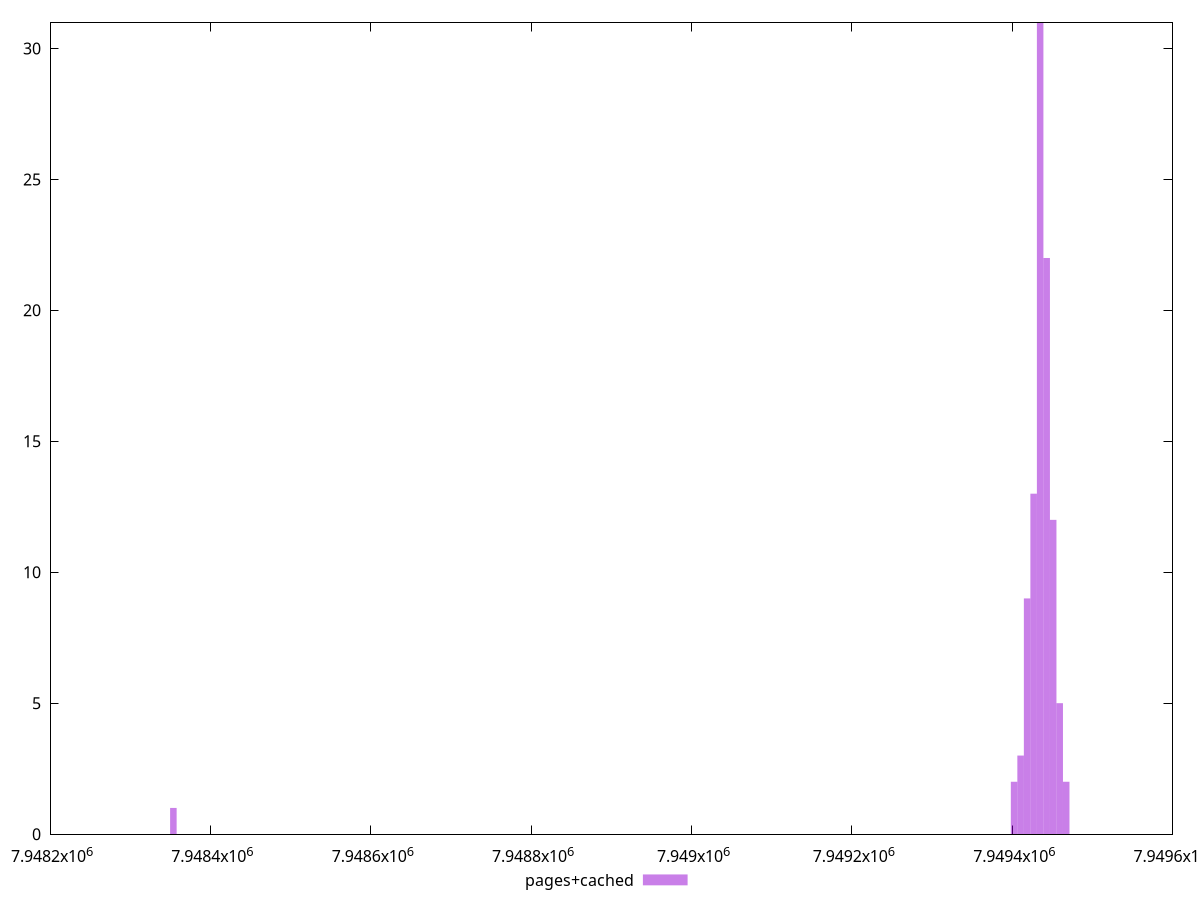 $_pagesCached <<EOF
7948353.875482583 1
7949443.069661008 22
7949434.941346244 31
7949426.81303148 13
7949467.454605302 2
7949451.197975773 12
7949459.326290538 5
7949402.428087187 2
7949418.6847167155 9
7949410.556401951 3
EOF
set key outside below
set terminal pngcairo
set output "report_00005_2020-11-02T22-26-11.212Z/total-byte-weight/pages+cached//raw_hist.png"
set yrange [0:31]
set boxwidth 8.128314764365639
set style fill transparent solid 0.5 noborder
plot $_pagesCached title "pages+cached" with boxes ,